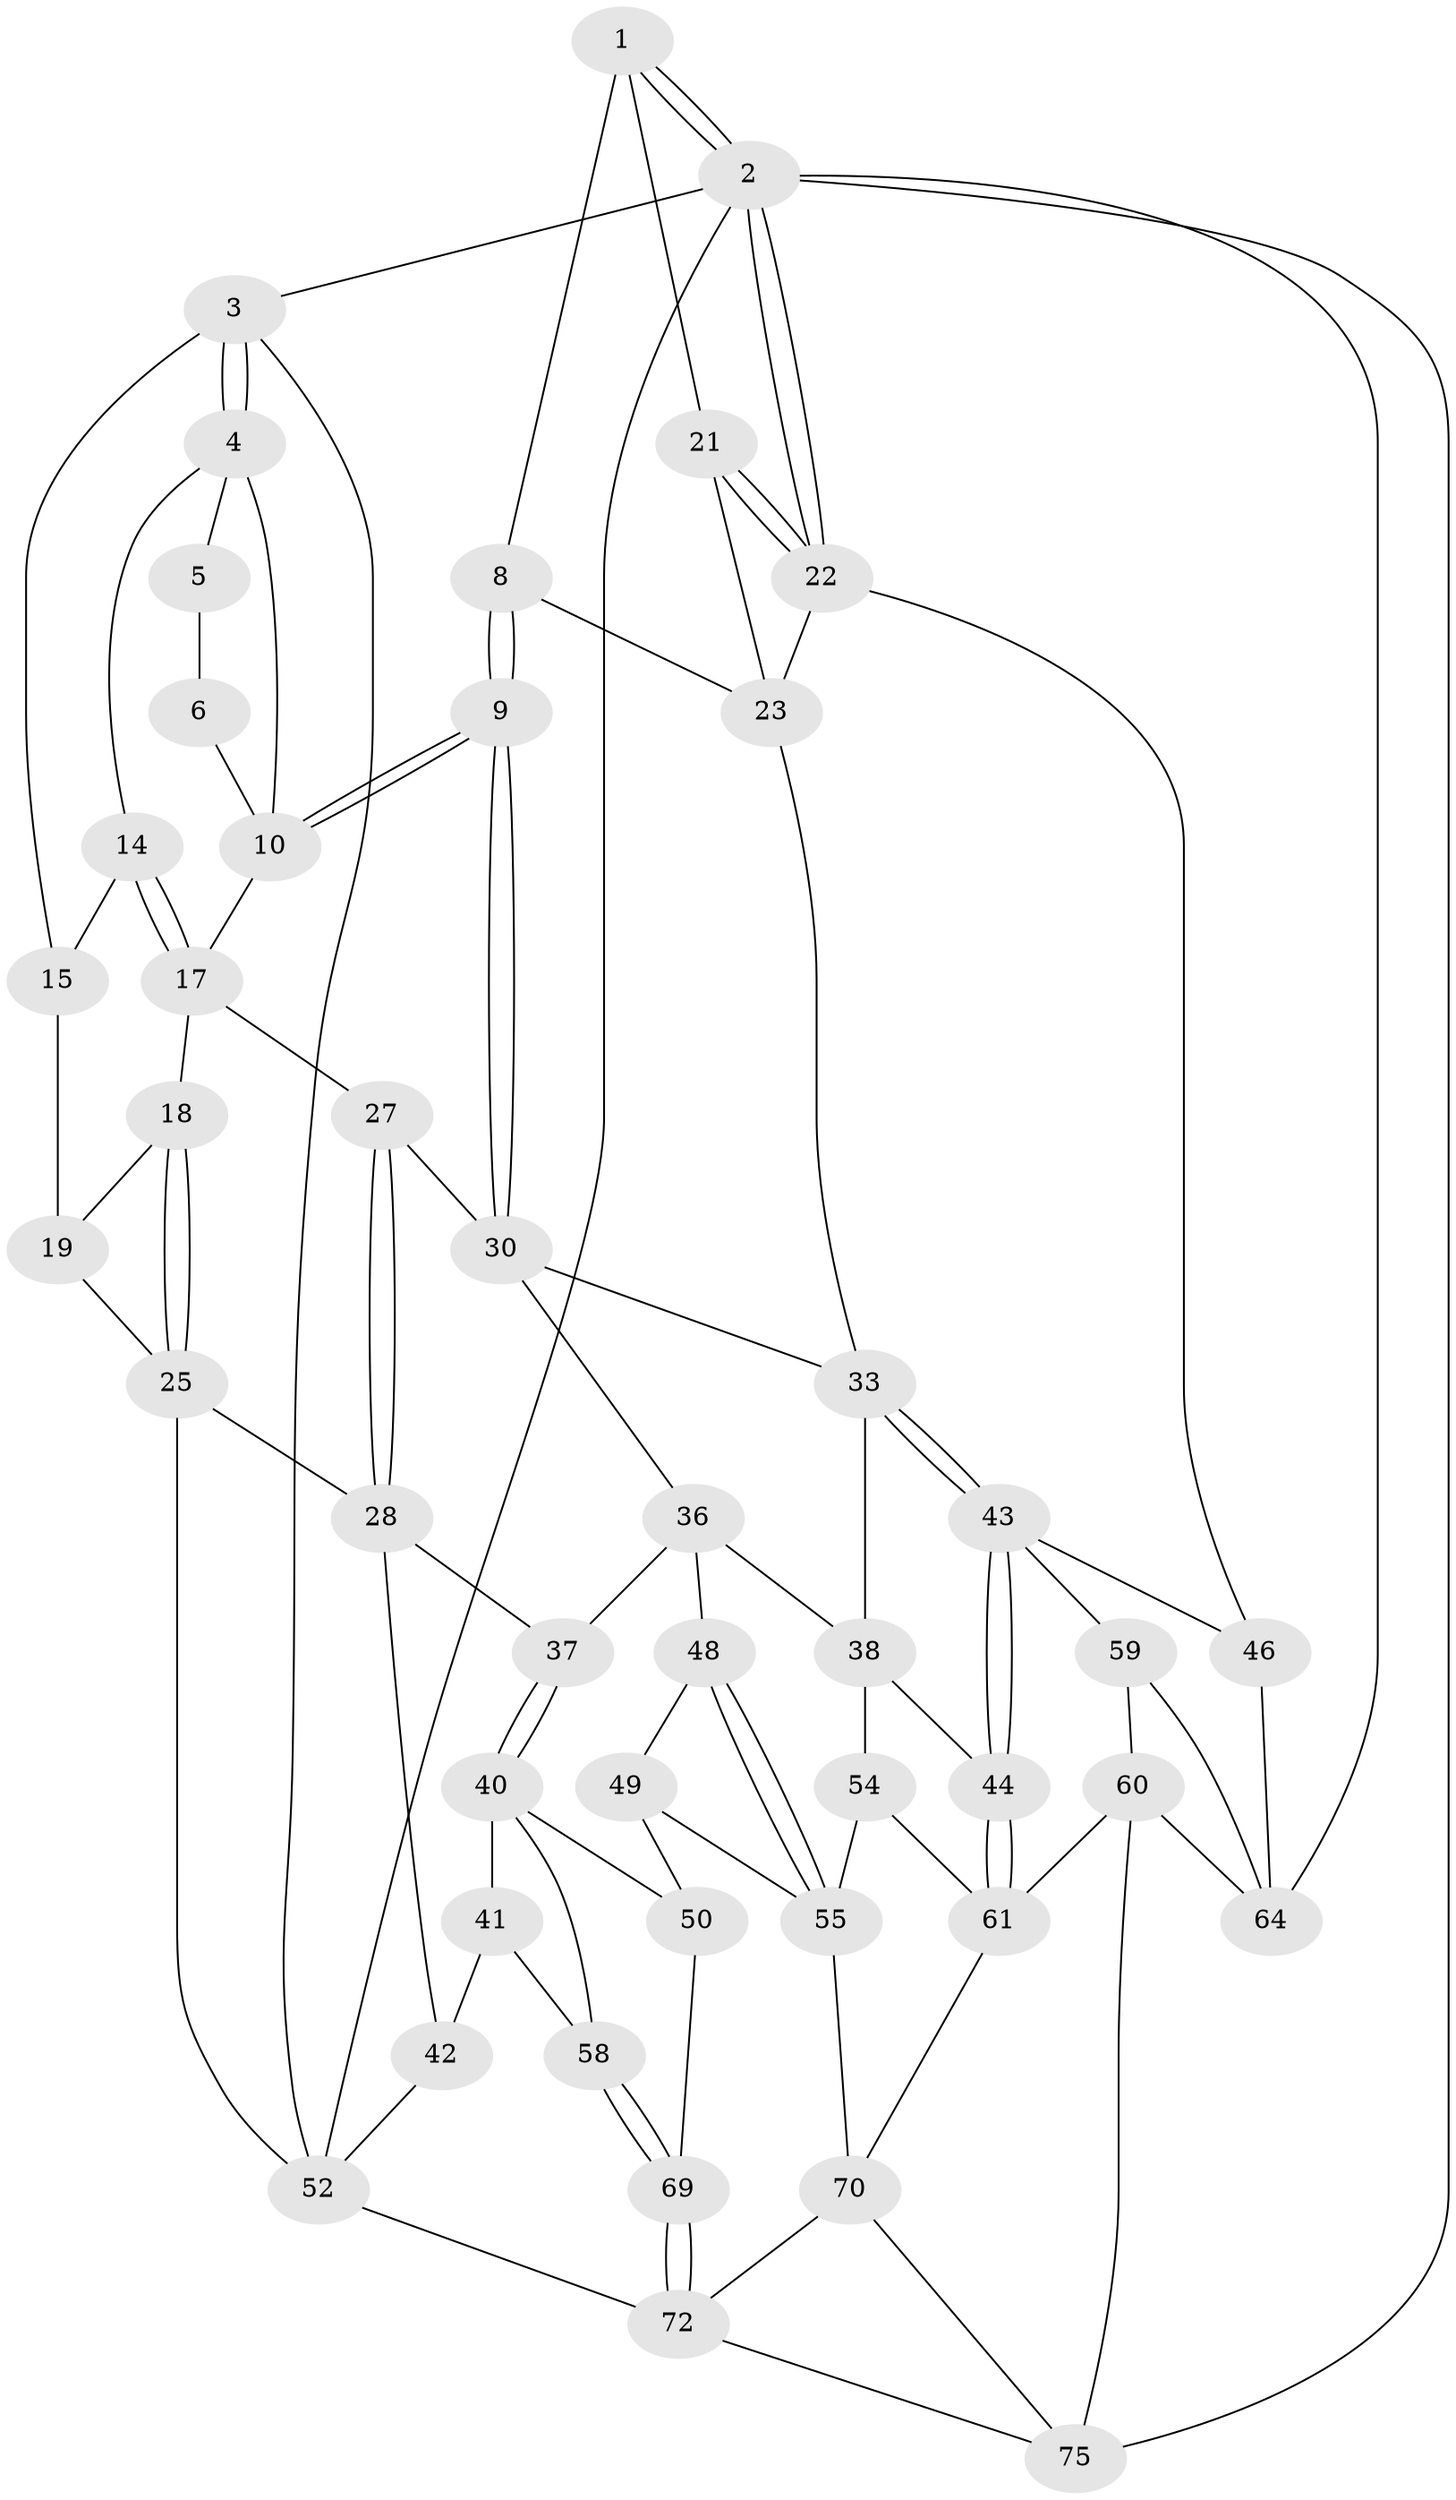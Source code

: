 // original degree distribution, {3: 0.02631578947368421, 6: 0.21052631578947367, 4: 0.23684210526315788, 5: 0.5263157894736842}
// Generated by graph-tools (version 1.1) at 2025/42/03/06/25 10:42:33]
// undirected, 46 vertices, 98 edges
graph export_dot {
graph [start="1"]
  node [color=gray90,style=filled];
  1 [pos="+0.6846496159591673+0",super="+7"];
  2 [pos="+1+0",super="+63"];
  3 [pos="+0+0"];
  4 [pos="+0.23564619381050003+0",super="+13"];
  5 [pos="+0.2618303395857611+0"];
  6 [pos="+0.6600399072829854+0",super="+11"];
  8 [pos="+0.7029595226800032+0.20434348019556342"];
  9 [pos="+0.5770066961320603+0.26997173386890877"];
  10 [pos="+0.5430916523326639+0.23659530117362532",super="+12"];
  14 [pos="+0.22359377029125949+0.09193092685302491"];
  15 [pos="+0.06733176939241534+0.13189617066622103",super="+16"];
  17 [pos="+0.1980573542392047+0.23766525464546148",super="+20"];
  18 [pos="+0.15022722128760801+0.23307959468526207"];
  19 [pos="+0.08017039163262762+0.22149624589914482",super="+24"];
  21 [pos="+0.8925468092313+0.14163565694553043"];
  22 [pos="+1+0",super="+35"];
  23 [pos="+0.9233433522751828+0.3460020120246764",super="+32"];
  25 [pos="+0+0.5026453407567218",super="+26"];
  27 [pos="+0.23885929916097345+0.3439193013206801"];
  28 [pos="+0.17891819853262217+0.47447229777588684",super="+29"];
  30 [pos="+0.5876905202689359+0.3282740674383782",super="+31"];
  33 [pos="+0.871769074689167+0.49378069468714125",super="+34"];
  36 [pos="+0.48871799812008565+0.5471310580326766",super="+39"];
  37 [pos="+0.29047640436724625+0.5404643288238855"];
  38 [pos="+0.6780176284308668+0.6050100512416525",super="+45"];
  40 [pos="+0.29034765917919303+0.676520905074998",super="+51"];
  41 [pos="+0.22802008168494722+0.7312024129284137",super="+57"];
  42 [pos="+0.16559996910919725+0.7132668734143542",super="+56"];
  43 [pos="+0.8146762092568409+0.7085460673168278",super="+47"];
  44 [pos="+0.7895734878532815+0.7252074281417258"];
  46 [pos="+1+0.560922452394294"];
  48 [pos="+0.49187111170070585+0.6096515824069605"];
  49 [pos="+0.41373507106847124+0.7309789710584651",super="+67"];
  50 [pos="+0.41342476372214454+0.7312505390587329",super="+68"];
  52 [pos="+0+1",super="+53"];
  54 [pos="+0.629805179998719+0.7803821812262146"];
  55 [pos="+0.6109992122236254+0.781980364432436",super="+66"];
  58 [pos="+0.303486304672171+0.8257168076634713"];
  59 [pos="+0.9192542763705573+0.8213705399612019"];
  60 [pos="+0.8749769049796231+0.8584915282763895",super="+74"];
  61 [pos="+0.7817711623738164+0.8721000792619114",super="+62"];
  64 [pos="+1+0.9708514864463744",super="+65"];
  69 [pos="+0.37420344179798+0.9660006257387889"];
  70 [pos="+0.7216653536241359+1",super="+71"];
  72 [pos="+0.3797038775476088+1",super="+73"];
  75 [pos="+0.7510633120568658+1",super="+76"];
  1 -- 2;
  1 -- 2;
  1 -- 8;
  1 -- 21;
  2 -- 3;
  2 -- 22;
  2 -- 22;
  2 -- 64;
  2 -- 75;
  2 -- 52;
  3 -- 4;
  3 -- 4;
  3 -- 15;
  3 -- 52;
  4 -- 5;
  4 -- 14;
  4 -- 10;
  5 -- 6 [weight=2];
  6 -- 10;
  8 -- 9;
  8 -- 9;
  8 -- 23;
  9 -- 10;
  9 -- 10;
  9 -- 30;
  9 -- 30;
  10 -- 17;
  14 -- 15;
  14 -- 17;
  14 -- 17;
  15 -- 19 [weight=2];
  17 -- 18;
  17 -- 27;
  18 -- 19;
  18 -- 25;
  18 -- 25;
  19 -- 25;
  21 -- 22;
  21 -- 22;
  21 -- 23;
  22 -- 46;
  22 -- 23;
  23 -- 33;
  25 -- 52;
  25 -- 28;
  27 -- 28;
  27 -- 28;
  27 -- 30;
  28 -- 37;
  28 -- 42;
  30 -- 33;
  30 -- 36;
  33 -- 43;
  33 -- 43;
  33 -- 38;
  36 -- 37;
  36 -- 48;
  36 -- 38;
  37 -- 40;
  37 -- 40;
  38 -- 54;
  38 -- 44;
  40 -- 41;
  40 -- 50;
  40 -- 58;
  41 -- 42 [weight=2];
  41 -- 58;
  42 -- 52;
  43 -- 44;
  43 -- 44;
  43 -- 59;
  43 -- 46;
  44 -- 61;
  44 -- 61;
  46 -- 64;
  48 -- 49;
  48 -- 55;
  48 -- 55;
  49 -- 50 [weight=2];
  49 -- 55;
  50 -- 69;
  52 -- 72;
  54 -- 55;
  54 -- 61;
  55 -- 70;
  58 -- 69;
  58 -- 69;
  59 -- 60;
  59 -- 64;
  60 -- 61;
  60 -- 64;
  60 -- 75;
  61 -- 70;
  69 -- 72;
  69 -- 72;
  70 -- 75;
  70 -- 72;
  72 -- 75;
}
